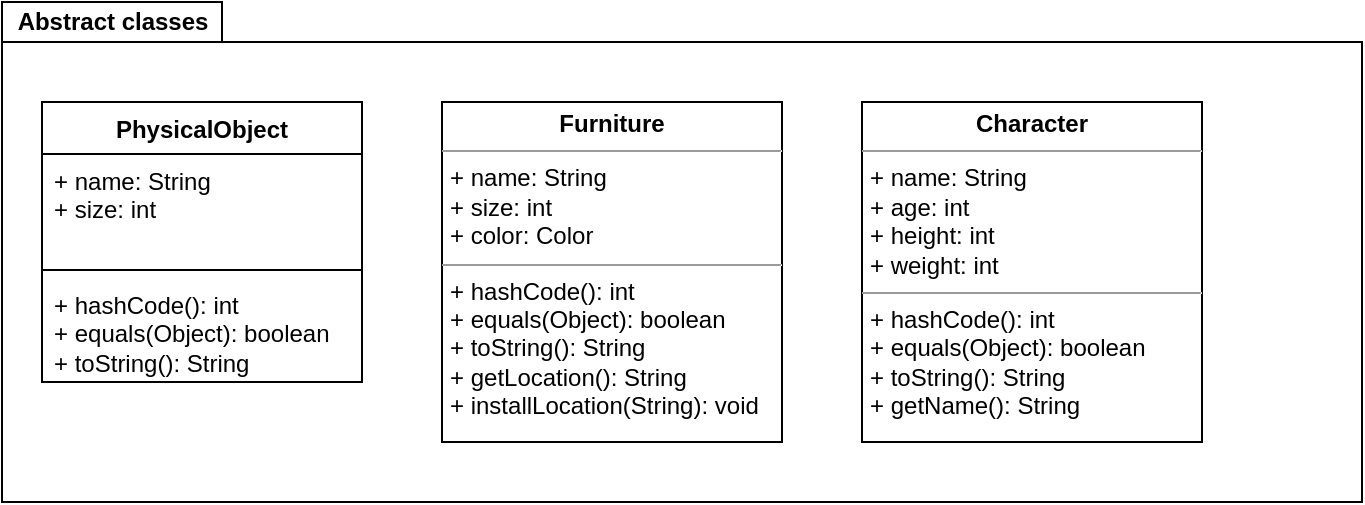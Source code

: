 <mxfile version="22.1.7" type="github">
  <diagram name="Page-1" id="58cdce13-f638-feb5-8d6f-7d28b1aa9fa0">
    <mxGraphModel dx="937" dy="548" grid="1" gridSize="10" guides="1" tooltips="1" connect="1" arrows="1" fold="1" page="1" pageScale="1" pageWidth="1100" pageHeight="850" background="none" math="0" shadow="0">
      <root>
        <mxCell id="0" />
        <mxCell id="1" parent="0" />
        <mxCell id="yy2OXO9xu3HYvDKJIOOL-1" value="&lt;br&gt;" style="shape=folder;fontStyle=1;spacingTop=10;tabWidth=110;tabHeight=20;tabPosition=left;html=1;whiteSpace=wrap;" vertex="1" parent="1">
          <mxGeometry x="80" y="500" width="680" height="250" as="geometry" />
        </mxCell>
        <mxCell id="yy2OXO9xu3HYvDKJIOOL-2" value="Abstract classes" style="text;align=center;fontStyle=1;verticalAlign=middle;spacingLeft=3;spacingRight=3;strokeColor=none;rotatable=0;points=[[0,0.5],[1,0.5]];portConstraint=eastwest;html=1;" vertex="1" parent="1">
          <mxGeometry x="80" y="500" width="110" height="20" as="geometry" />
        </mxCell>
        <mxCell id="yy2OXO9xu3HYvDKJIOOL-7" value="PhysicalObject" style="swimlane;fontStyle=1;align=center;verticalAlign=top;childLayout=stackLayout;horizontal=1;startSize=26;horizontalStack=0;resizeParent=1;resizeParentMax=0;resizeLast=0;collapsible=1;marginBottom=0;whiteSpace=wrap;html=1;" vertex="1" parent="1">
          <mxGeometry x="100" y="550" width="160" height="140" as="geometry" />
        </mxCell>
        <mxCell id="yy2OXO9xu3HYvDKJIOOL-8" value="+ name: String&lt;br&gt;+ size: int" style="text;strokeColor=none;fillColor=none;align=left;verticalAlign=top;spacingLeft=4;spacingRight=4;overflow=hidden;rotatable=0;points=[[0,0.5],[1,0.5]];portConstraint=eastwest;whiteSpace=wrap;html=1;" vertex="1" parent="yy2OXO9xu3HYvDKJIOOL-7">
          <mxGeometry y="26" width="160" height="54" as="geometry" />
        </mxCell>
        <mxCell id="yy2OXO9xu3HYvDKJIOOL-9" value="" style="line;strokeWidth=1;fillColor=none;align=left;verticalAlign=middle;spacingTop=-1;spacingLeft=3;spacingRight=3;rotatable=0;labelPosition=right;points=[];portConstraint=eastwest;strokeColor=inherit;" vertex="1" parent="yy2OXO9xu3HYvDKJIOOL-7">
          <mxGeometry y="80" width="160" height="8" as="geometry" />
        </mxCell>
        <mxCell id="yy2OXO9xu3HYvDKJIOOL-10" value="+ hashCode(): int&lt;br&gt;+ equals(Object): boolean&lt;br&gt;+ toString(): String" style="text;strokeColor=none;fillColor=none;align=left;verticalAlign=top;spacingLeft=4;spacingRight=4;overflow=hidden;rotatable=0;points=[[0,0.5],[1,0.5]];portConstraint=eastwest;whiteSpace=wrap;html=1;" vertex="1" parent="yy2OXO9xu3HYvDKJIOOL-7">
          <mxGeometry y="88" width="160" height="52" as="geometry" />
        </mxCell>
        <mxCell id="yy2OXO9xu3HYvDKJIOOL-19" value="&lt;p style=&quot;margin:0px;margin-top:4px;text-align:center;&quot;&gt;&lt;b&gt;Furniture&lt;/b&gt;&lt;/p&gt;&lt;hr size=&quot;1&quot;&gt;&lt;p style=&quot;margin:0px;margin-left:4px;&quot;&gt;+ name: String&lt;br style=&quot;border-color: var(--border-color);&quot;&gt;+ size: int&lt;br&gt;&lt;/p&gt;&lt;p style=&quot;margin:0px;margin-left:4px;&quot;&gt;+ color: Color&lt;/p&gt;&lt;hr size=&quot;1&quot;&gt;&lt;p style=&quot;margin:0px;margin-left:4px;&quot;&gt;+ hashCode(): int&lt;br style=&quot;border-color: var(--border-color);&quot;&gt;+ equals(Object): boolean&lt;br style=&quot;border-color: var(--border-color);&quot;&gt;+ toString(): String&lt;br&gt;&lt;/p&gt;&lt;p style=&quot;margin:0px;margin-left:4px;&quot;&gt;+ getLocation(): String&lt;/p&gt;&lt;p style=&quot;margin:0px;margin-left:4px;&quot;&gt;+ installLocation(String): void&lt;/p&gt;" style="verticalAlign=top;align=left;overflow=fill;fontSize=12;fontFamily=Helvetica;html=1;whiteSpace=wrap;" vertex="1" parent="1">
          <mxGeometry x="300" y="550" width="170" height="170" as="geometry" />
        </mxCell>
        <mxCell id="yy2OXO9xu3HYvDKJIOOL-20" value="&lt;p style=&quot;margin:0px;margin-top:4px;text-align:center;&quot;&gt;&lt;b&gt;Character&lt;/b&gt;&lt;/p&gt;&lt;hr size=&quot;1&quot;&gt;&lt;p style=&quot;margin:0px;margin-left:4px;&quot;&gt;+ name: String&lt;br style=&quot;border-color: var(--border-color);&quot;&gt;+ age: int&lt;br&gt;&lt;/p&gt;&lt;p style=&quot;margin:0px;margin-left:4px;&quot;&gt;+ height: int&lt;/p&gt;&lt;p style=&quot;margin:0px;margin-left:4px;&quot;&gt;+ weight: int&lt;/p&gt;&lt;hr size=&quot;1&quot;&gt;&lt;p style=&quot;margin:0px;margin-left:4px;&quot;&gt;+ hashCode(): int&lt;br style=&quot;border-color: var(--border-color);&quot;&gt;+ equals(Object): boolean&lt;br style=&quot;border-color: var(--border-color);&quot;&gt;+ toString(): String&lt;br&gt;&lt;/p&gt;&lt;p style=&quot;margin:0px;margin-left:4px;&quot;&gt;+ getName(): String&lt;br&gt;&lt;/p&gt;" style="verticalAlign=top;align=left;overflow=fill;fontSize=12;fontFamily=Helvetica;html=1;whiteSpace=wrap;" vertex="1" parent="1">
          <mxGeometry x="510" y="550" width="170" height="170" as="geometry" />
        </mxCell>
      </root>
    </mxGraphModel>
  </diagram>
</mxfile>
